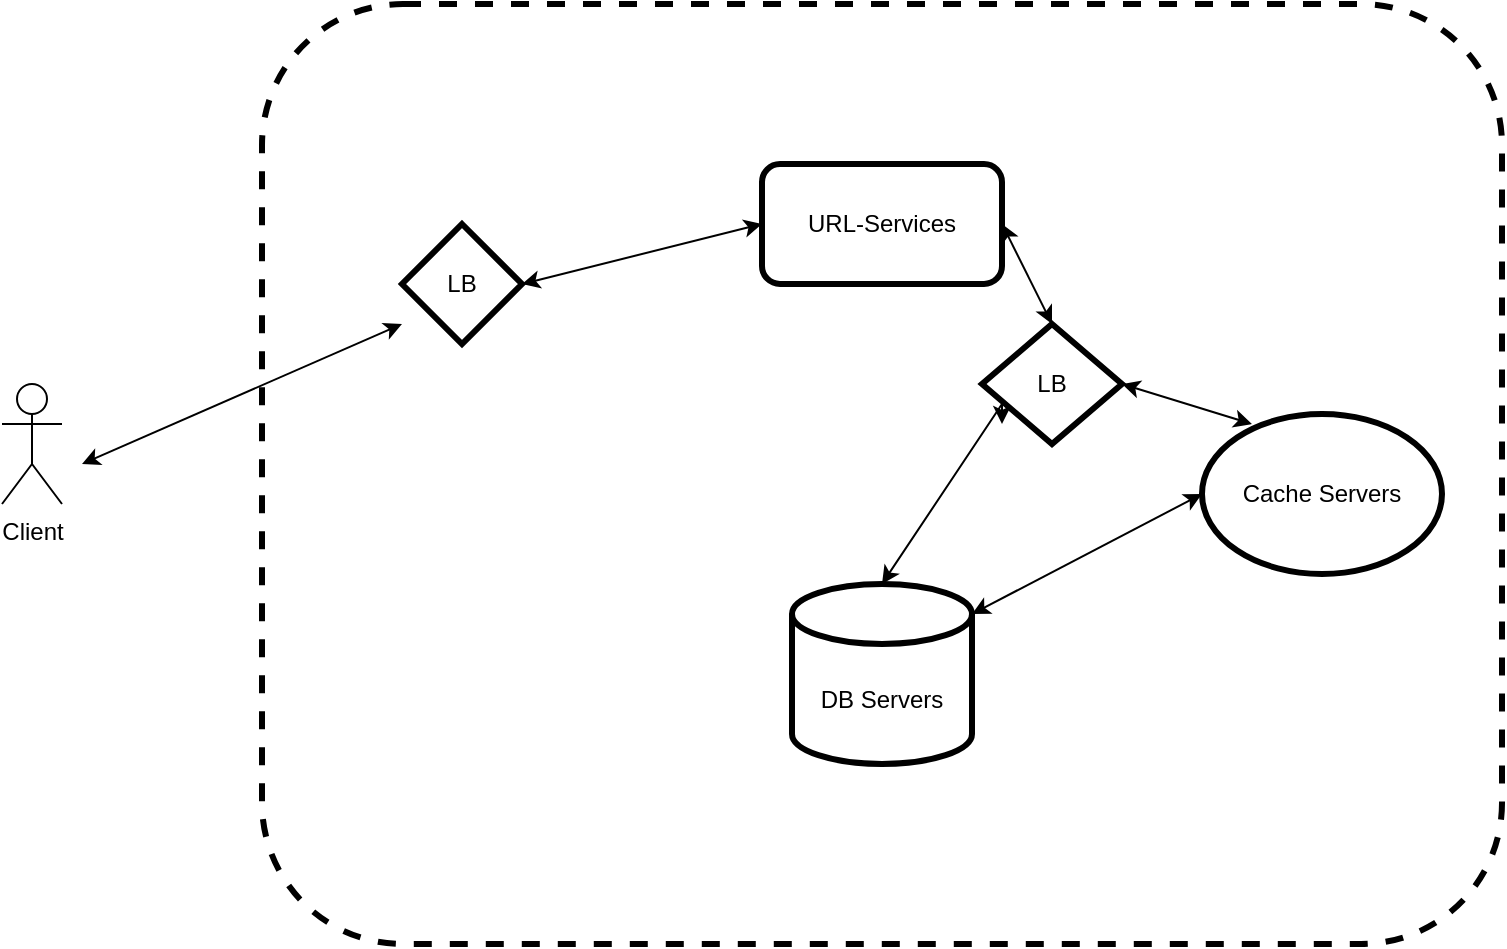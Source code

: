 <mxfile version="16.1.0" type="github" pages="2">
  <diagram id="SKqbawi5V1Su36S_XtfD" name="URL_shortening_serive">
    <mxGraphModel dx="1217" dy="642" grid="1" gridSize="10" guides="1" tooltips="1" connect="1" arrows="1" fold="1" page="1" pageScale="1" pageWidth="850" pageHeight="1100" math="0" shadow="0">
      <root>
        <mxCell id="0" />
        <mxCell id="1" parent="0" />
        <mxCell id="1wSuNUmFgolXfJ33eqd0-1" value="Client" style="shape=umlActor;verticalLabelPosition=bottom;verticalAlign=top;html=1;outlineConnect=0;" parent="1" vertex="1">
          <mxGeometry x="60" y="250" width="30" height="60" as="geometry" />
        </mxCell>
        <mxCell id="1wSuNUmFgolXfJ33eqd0-2" value="" style="rounded=1;whiteSpace=wrap;html=1;dashed=1;strokeWidth=3;" parent="1" vertex="1">
          <mxGeometry x="190" y="60" width="620" height="470" as="geometry" />
        </mxCell>
        <mxCell id="1wSuNUmFgolXfJ33eqd0-4" value="URL-Services" style="rounded=1;whiteSpace=wrap;html=1;strokeWidth=3;" parent="1" vertex="1">
          <mxGeometry x="440" y="140" width="120" height="60" as="geometry" />
        </mxCell>
        <mxCell id="1wSuNUmFgolXfJ33eqd0-5" value="DB Servers" style="shape=cylinder3;whiteSpace=wrap;html=1;boundedLbl=1;backgroundOutline=1;size=15;strokeWidth=3;" parent="1" vertex="1">
          <mxGeometry x="455" y="350" width="90" height="90" as="geometry" />
        </mxCell>
        <mxCell id="1wSuNUmFgolXfJ33eqd0-6" value="" style="endArrow=classic;startArrow=classic;html=1;rounded=0;" parent="1" edge="1">
          <mxGeometry width="50" height="50" relative="1" as="geometry">
            <mxPoint x="100" y="290" as="sourcePoint" />
            <mxPoint x="260" y="220" as="targetPoint" />
          </mxGeometry>
        </mxCell>
        <mxCell id="1wSuNUmFgolXfJ33eqd0-7" value="" style="endArrow=classic;startArrow=classic;html=1;rounded=0;entryX=0.5;entryY=0;entryDx=0;entryDy=0;entryPerimeter=0;" parent="1" target="1wSuNUmFgolXfJ33eqd0-5" edge="1">
          <mxGeometry width="50" height="50" relative="1" as="geometry">
            <mxPoint x="560" y="270" as="sourcePoint" />
            <mxPoint x="450" y="280" as="targetPoint" />
            <Array as="points">
              <mxPoint x="560" y="260" />
            </Array>
          </mxGeometry>
        </mxCell>
        <mxCell id="1wSuNUmFgolXfJ33eqd0-8" value="LB" style="rhombus;whiteSpace=wrap;html=1;strokeWidth=3;" parent="1" vertex="1">
          <mxGeometry x="260" y="170" width="60" height="60" as="geometry" />
        </mxCell>
        <mxCell id="1wSuNUmFgolXfJ33eqd0-10" value="" style="endArrow=classic;startArrow=classic;html=1;rounded=0;exitX=0;exitY=0.5;exitDx=0;exitDy=0;entryX=1;entryY=0.5;entryDx=0;entryDy=0;" parent="1" source="1wSuNUmFgolXfJ33eqd0-4" target="1wSuNUmFgolXfJ33eqd0-8" edge="1">
          <mxGeometry width="50" height="50" relative="1" as="geometry">
            <mxPoint x="380" y="340" as="sourcePoint" />
            <mxPoint x="450" y="280" as="targetPoint" />
          </mxGeometry>
        </mxCell>
        <mxCell id="1wSuNUmFgolXfJ33eqd0-11" value="Cache Servers" style="ellipse;whiteSpace=wrap;html=1;strokeWidth=3;" parent="1" vertex="1">
          <mxGeometry x="660" y="265" width="120" height="80" as="geometry" />
        </mxCell>
        <mxCell id="1wSuNUmFgolXfJ33eqd0-12" value="" style="endArrow=classic;startArrow=classic;html=1;rounded=0;entryX=0.208;entryY=0.063;entryDx=0;entryDy=0;entryPerimeter=0;exitX=1;exitY=0.5;exitDx=0;exitDy=0;" parent="1" source="WgYvMn82Gw_shpFDe8zL-2" target="1wSuNUmFgolXfJ33eqd0-11" edge="1">
          <mxGeometry width="50" height="50" relative="1" as="geometry">
            <mxPoint x="580" y="200" as="sourcePoint" />
            <mxPoint x="630" y="150" as="targetPoint" />
          </mxGeometry>
        </mxCell>
        <mxCell id="1wSuNUmFgolXfJ33eqd0-13" value="" style="endArrow=classic;startArrow=classic;html=1;rounded=0;exitX=1;exitY=0;exitDx=0;exitDy=15;exitPerimeter=0;entryX=0;entryY=0.5;entryDx=0;entryDy=0;" parent="1" source="1wSuNUmFgolXfJ33eqd0-5" target="1wSuNUmFgolXfJ33eqd0-11" edge="1">
          <mxGeometry width="50" height="50" relative="1" as="geometry">
            <mxPoint x="590" y="305" as="sourcePoint" />
            <mxPoint x="640" y="255" as="targetPoint" />
          </mxGeometry>
        </mxCell>
        <mxCell id="WgYvMn82Gw_shpFDe8zL-2" value="LB" style="rhombus;whiteSpace=wrap;html=1;strokeWidth=3;" parent="1" vertex="1">
          <mxGeometry x="550" y="220" width="70" height="60" as="geometry" />
        </mxCell>
        <mxCell id="WgYvMn82Gw_shpFDe8zL-3" value="" style="endArrow=classic;startArrow=classic;html=1;rounded=0;exitX=1;exitY=0.5;exitDx=0;exitDy=0;entryX=0.5;entryY=0;entryDx=0;entryDy=0;" parent="1" source="1wSuNUmFgolXfJ33eqd0-4" target="WgYvMn82Gw_shpFDe8zL-2" edge="1">
          <mxGeometry width="50" height="50" relative="1" as="geometry">
            <mxPoint x="580" y="200" as="sourcePoint" />
            <mxPoint x="630" y="150" as="targetPoint" />
          </mxGeometry>
        </mxCell>
      </root>
    </mxGraphModel>
  </diagram>
  <diagram id="wGm9X54Pfh4Okhh6RWr1" name="Page-2">
    <mxGraphModel dx="1217" dy="642" grid="1" gridSize="10" guides="1" tooltips="1" connect="1" arrows="1" fold="1" page="1" pageScale="1" pageWidth="850" pageHeight="1100" math="0" shadow="0">
      <root>
        <mxCell id="oPOJF5UyhR-jupRYIlWx-0" />
        <mxCell id="oPOJF5UyhR-jupRYIlWx-1" parent="oPOJF5UyhR-jupRYIlWx-0" />
      </root>
    </mxGraphModel>
  </diagram>
</mxfile>
